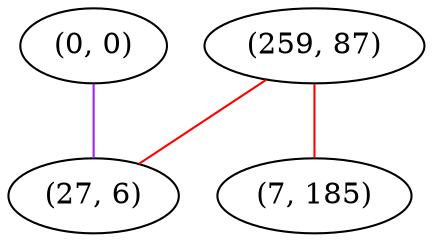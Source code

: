graph "" {
"(259, 87)";
"(0, 0)";
"(27, 6)";
"(7, 185)";
"(259, 87)" -- "(27, 6)"  [color=red, key=0, weight=1];
"(259, 87)" -- "(7, 185)"  [color=red, key=0, weight=1];
"(0, 0)" -- "(27, 6)"  [color=purple, key=0, weight=4];
}
